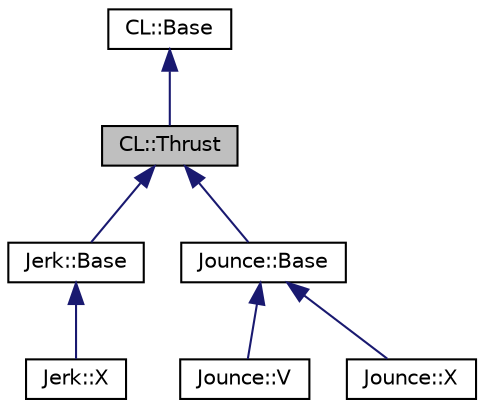 digraph G
{
  edge [fontname="Helvetica",fontsize="10",labelfontname="Helvetica",labelfontsize="10"];
  node [fontname="Helvetica",fontsize="10",shape=record];
  Node1 [label="CL::Thrust",height=0.2,width=0.4,color="black", fillcolor="grey75", style="filled" fontcolor="black"];
  Node2 -> Node1 [dir=back,color="midnightblue",fontsize="10",style="solid",fontname="Helvetica"];
  Node2 [label="CL::Base",height=0.2,width=0.4,color="black", fillcolor="white", style="filled",URL="$classCL_1_1Base.html"];
  Node1 -> Node3 [dir=back,color="midnightblue",fontsize="10",style="solid",fontname="Helvetica"];
  Node3 [label="Jerk::Base",height=0.2,width=0.4,color="black", fillcolor="white", style="filled",URL="$classJerk_1_1Base.html"];
  Node3 -> Node4 [dir=back,color="midnightblue",fontsize="10",style="solid",fontname="Helvetica"];
  Node4 [label="Jerk::X",height=0.2,width=0.4,color="black", fillcolor="white", style="filled",URL="$classJerk_1_1X.html"];
  Node1 -> Node5 [dir=back,color="midnightblue",fontsize="10",style="solid",fontname="Helvetica"];
  Node5 [label="Jounce::Base",height=0.2,width=0.4,color="black", fillcolor="white", style="filled",URL="$classJounce_1_1Base.html"];
  Node5 -> Node6 [dir=back,color="midnightblue",fontsize="10",style="solid",fontname="Helvetica"];
  Node6 [label="Jounce::V",height=0.2,width=0.4,color="black", fillcolor="white", style="filled",URL="$classJounce_1_1V.html"];
  Node5 -> Node7 [dir=back,color="midnightblue",fontsize="10",style="solid",fontname="Helvetica"];
  Node7 [label="Jounce::X",height=0.2,width=0.4,color="black", fillcolor="white", style="filled",URL="$classJounce_1_1X.html"];
}
